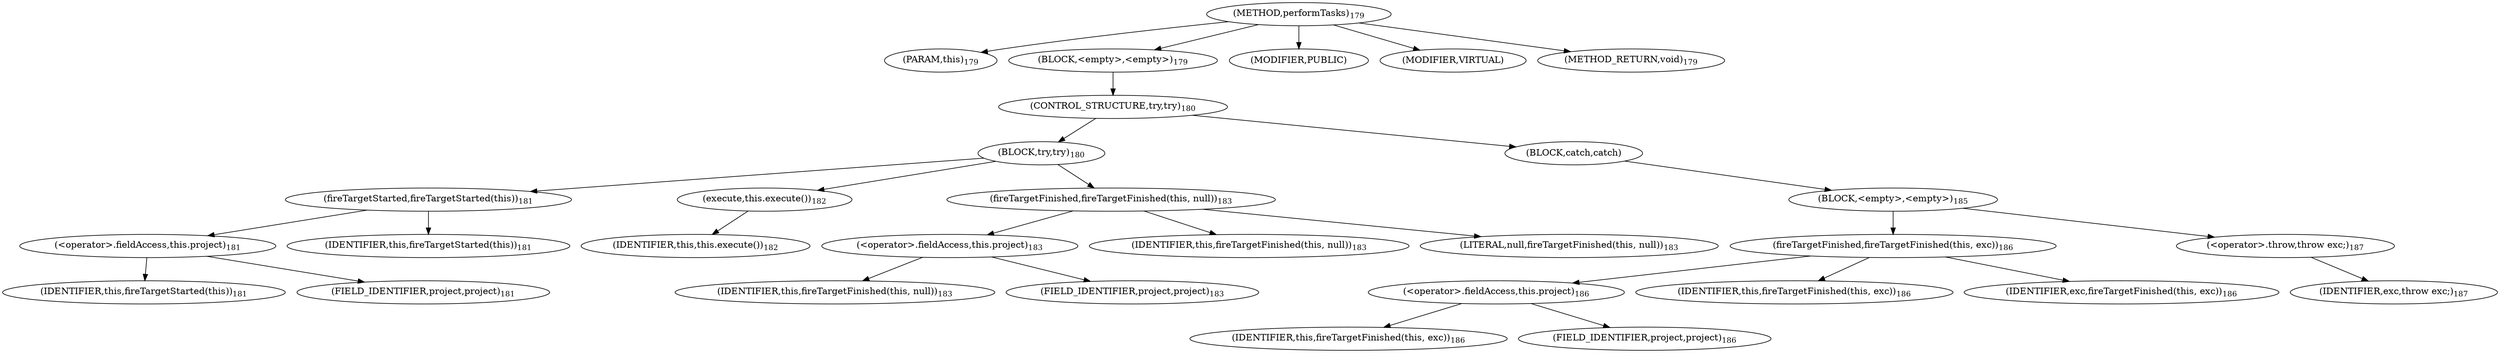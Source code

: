 digraph "performTasks" {  
"393" [label = <(METHOD,performTasks)<SUB>179</SUB>> ]
"28" [label = <(PARAM,this)<SUB>179</SUB>> ]
"394" [label = <(BLOCK,&lt;empty&gt;,&lt;empty&gt;)<SUB>179</SUB>> ]
"395" [label = <(CONTROL_STRUCTURE,try,try)<SUB>180</SUB>> ]
"396" [label = <(BLOCK,try,try)<SUB>180</SUB>> ]
"397" [label = <(fireTargetStarted,fireTargetStarted(this))<SUB>181</SUB>> ]
"398" [label = <(&lt;operator&gt;.fieldAccess,this.project)<SUB>181</SUB>> ]
"399" [label = <(IDENTIFIER,this,fireTargetStarted(this))<SUB>181</SUB>> ]
"400" [label = <(FIELD_IDENTIFIER,project,project)<SUB>181</SUB>> ]
"27" [label = <(IDENTIFIER,this,fireTargetStarted(this))<SUB>181</SUB>> ]
"401" [label = <(execute,this.execute())<SUB>182</SUB>> ]
"29" [label = <(IDENTIFIER,this,this.execute())<SUB>182</SUB>> ]
"402" [label = <(fireTargetFinished,fireTargetFinished(this, null))<SUB>183</SUB>> ]
"403" [label = <(&lt;operator&gt;.fieldAccess,this.project)<SUB>183</SUB>> ]
"404" [label = <(IDENTIFIER,this,fireTargetFinished(this, null))<SUB>183</SUB>> ]
"405" [label = <(FIELD_IDENTIFIER,project,project)<SUB>183</SUB>> ]
"30" [label = <(IDENTIFIER,this,fireTargetFinished(this, null))<SUB>183</SUB>> ]
"406" [label = <(LITERAL,null,fireTargetFinished(this, null))<SUB>183</SUB>> ]
"407" [label = <(BLOCK,catch,catch)> ]
"408" [label = <(BLOCK,&lt;empty&gt;,&lt;empty&gt;)<SUB>185</SUB>> ]
"409" [label = <(fireTargetFinished,fireTargetFinished(this, exc))<SUB>186</SUB>> ]
"410" [label = <(&lt;operator&gt;.fieldAccess,this.project)<SUB>186</SUB>> ]
"411" [label = <(IDENTIFIER,this,fireTargetFinished(this, exc))<SUB>186</SUB>> ]
"412" [label = <(FIELD_IDENTIFIER,project,project)<SUB>186</SUB>> ]
"31" [label = <(IDENTIFIER,this,fireTargetFinished(this, exc))<SUB>186</SUB>> ]
"413" [label = <(IDENTIFIER,exc,fireTargetFinished(this, exc))<SUB>186</SUB>> ]
"414" [label = <(&lt;operator&gt;.throw,throw exc;)<SUB>187</SUB>> ]
"415" [label = <(IDENTIFIER,exc,throw exc;)<SUB>187</SUB>> ]
"416" [label = <(MODIFIER,PUBLIC)> ]
"417" [label = <(MODIFIER,VIRTUAL)> ]
"418" [label = <(METHOD_RETURN,void)<SUB>179</SUB>> ]
  "393" -> "28" 
  "393" -> "394" 
  "393" -> "416" 
  "393" -> "417" 
  "393" -> "418" 
  "394" -> "395" 
  "395" -> "396" 
  "395" -> "407" 
  "396" -> "397" 
  "396" -> "401" 
  "396" -> "402" 
  "397" -> "398" 
  "397" -> "27" 
  "398" -> "399" 
  "398" -> "400" 
  "401" -> "29" 
  "402" -> "403" 
  "402" -> "30" 
  "402" -> "406" 
  "403" -> "404" 
  "403" -> "405" 
  "407" -> "408" 
  "408" -> "409" 
  "408" -> "414" 
  "409" -> "410" 
  "409" -> "31" 
  "409" -> "413" 
  "410" -> "411" 
  "410" -> "412" 
  "414" -> "415" 
}
